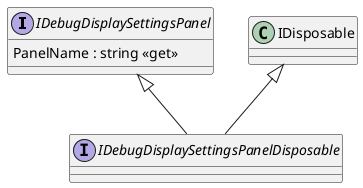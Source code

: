 @startuml
interface IDebugDisplaySettingsPanel {
    PanelName : string <<get>>
}
interface IDebugDisplaySettingsPanelDisposable {
}
IDebugDisplaySettingsPanel <|-- IDebugDisplaySettingsPanelDisposable
IDisposable <|-- IDebugDisplaySettingsPanelDisposable
@enduml

